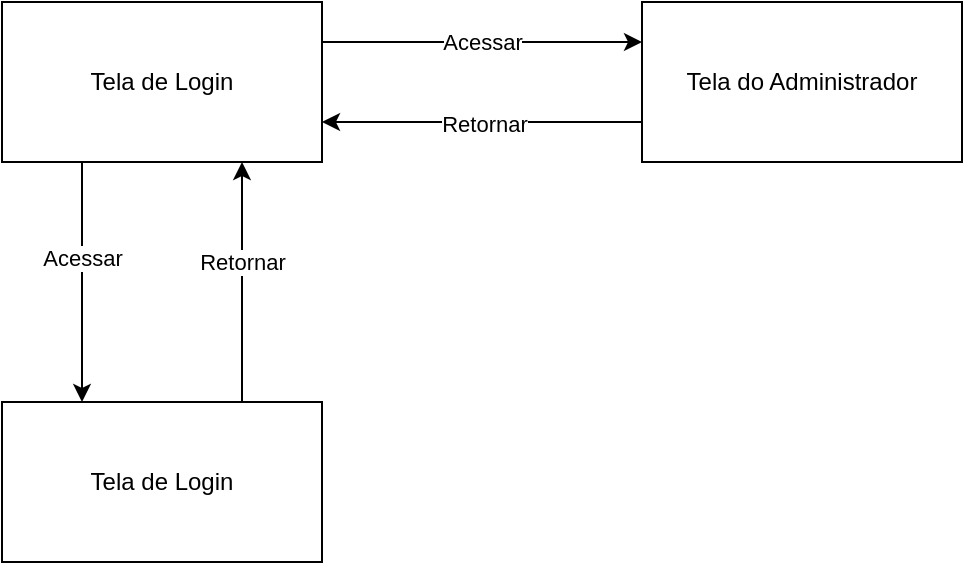 <mxfile version="20.3.3" type="device"><diagram id="MFGjIauHD7LiRyB-6D_1" name="Página-1"><mxGraphModel dx="688" dy="372" grid="1" gridSize="10" guides="1" tooltips="1" connect="1" arrows="1" fold="1" page="1" pageScale="1" pageWidth="827" pageHeight="1169" math="0" shadow="0"><root><mxCell id="0"/><mxCell id="1" parent="0"/><mxCell id="007cezSRF1pZotrvOnDB-4" style="edgeStyle=orthogonalEdgeStyle;rounded=0;orthogonalLoop=1;jettySize=auto;html=1;exitX=1;exitY=0.25;exitDx=0;exitDy=0;entryX=0;entryY=0.25;entryDx=0;entryDy=0;" edge="1" parent="1" source="007cezSRF1pZotrvOnDB-1" target="007cezSRF1pZotrvOnDB-3"><mxGeometry relative="1" as="geometry"/></mxCell><mxCell id="007cezSRF1pZotrvOnDB-6" value="Acessar" style="edgeLabel;html=1;align=center;verticalAlign=middle;resizable=0;points=[];" vertex="1" connectable="0" parent="007cezSRF1pZotrvOnDB-4"><mxGeometry x="-0.178" relative="1" as="geometry"><mxPoint x="14" as="offset"/></mxGeometry></mxCell><mxCell id="007cezSRF1pZotrvOnDB-9" style="edgeStyle=orthogonalEdgeStyle;rounded=0;orthogonalLoop=1;jettySize=auto;html=1;entryX=0.25;entryY=0;entryDx=0;entryDy=0;exitX=0.25;exitY=1;exitDx=0;exitDy=0;" edge="1" parent="1" source="007cezSRF1pZotrvOnDB-1" target="007cezSRF1pZotrvOnDB-8"><mxGeometry relative="1" as="geometry"/></mxCell><mxCell id="007cezSRF1pZotrvOnDB-11" value="Acessar" style="edgeLabel;html=1;align=center;verticalAlign=middle;resizable=0;points=[];" vertex="1" connectable="0" parent="007cezSRF1pZotrvOnDB-9"><mxGeometry x="-0.2" relative="1" as="geometry"><mxPoint as="offset"/></mxGeometry></mxCell><mxCell id="007cezSRF1pZotrvOnDB-1" value="Tela de Login" style="rounded=0;whiteSpace=wrap;html=1;" vertex="1" parent="1"><mxGeometry x="80" y="80" width="160" height="80" as="geometry"/></mxCell><mxCell id="007cezSRF1pZotrvOnDB-5" style="edgeStyle=orthogonalEdgeStyle;rounded=0;orthogonalLoop=1;jettySize=auto;html=1;entryX=1;entryY=0.75;entryDx=0;entryDy=0;exitX=0;exitY=0.75;exitDx=0;exitDy=0;" edge="1" parent="1" source="007cezSRF1pZotrvOnDB-3" target="007cezSRF1pZotrvOnDB-1"><mxGeometry relative="1" as="geometry"/></mxCell><mxCell id="007cezSRF1pZotrvOnDB-7" value="Retornar" style="edgeLabel;html=1;align=center;verticalAlign=middle;resizable=0;points=[];" vertex="1" connectable="0" parent="007cezSRF1pZotrvOnDB-5"><mxGeometry x="-0.305" y="1" relative="1" as="geometry"><mxPoint x="-24" as="offset"/></mxGeometry></mxCell><mxCell id="007cezSRF1pZotrvOnDB-3" value="Tela do Administrador" style="rounded=0;whiteSpace=wrap;html=1;" vertex="1" parent="1"><mxGeometry x="400" y="80" width="160" height="80" as="geometry"/></mxCell><mxCell id="007cezSRF1pZotrvOnDB-10" value="Retornar" style="edgeStyle=orthogonalEdgeStyle;rounded=0;orthogonalLoop=1;jettySize=auto;html=1;entryX=0.75;entryY=1;entryDx=0;entryDy=0;exitX=0.75;exitY=0;exitDx=0;exitDy=0;" edge="1" parent="1" source="007cezSRF1pZotrvOnDB-8" target="007cezSRF1pZotrvOnDB-1"><mxGeometry x="0.167" relative="1" as="geometry"><mxPoint as="offset"/></mxGeometry></mxCell><mxCell id="007cezSRF1pZotrvOnDB-8" value="Tela de Login" style="rounded=0;whiteSpace=wrap;html=1;" vertex="1" parent="1"><mxGeometry x="80" y="280" width="160" height="80" as="geometry"/></mxCell></root></mxGraphModel></diagram></mxfile>